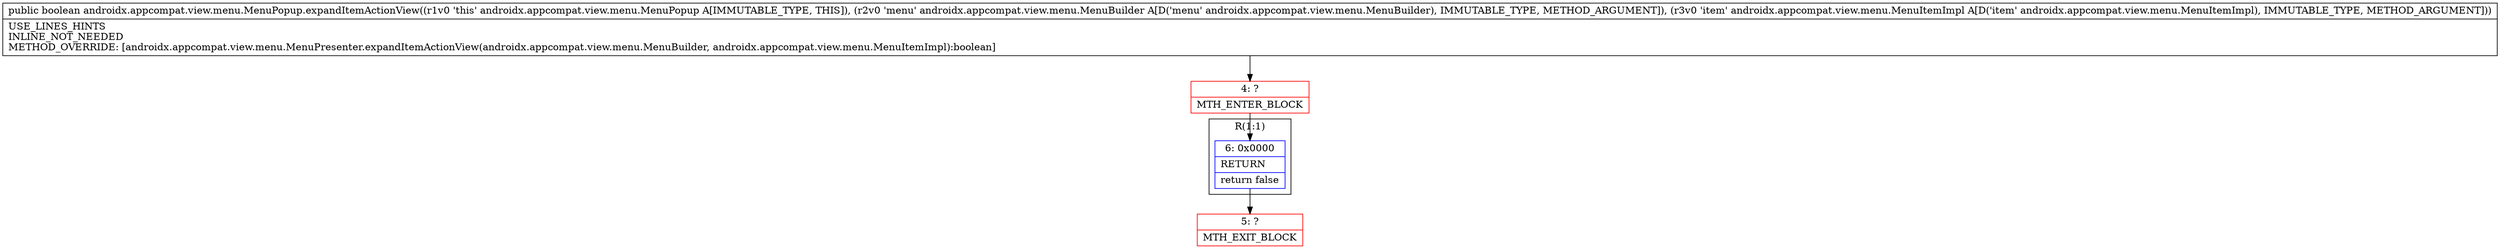digraph "CFG forandroidx.appcompat.view.menu.MenuPopup.expandItemActionView(Landroidx\/appcompat\/view\/menu\/MenuBuilder;Landroidx\/appcompat\/view\/menu\/MenuItemImpl;)Z" {
subgraph cluster_Region_453026361 {
label = "R(1:1)";
node [shape=record,color=blue];
Node_6 [shape=record,label="{6\:\ 0x0000|RETURN\l|return false\l}"];
}
Node_4 [shape=record,color=red,label="{4\:\ ?|MTH_ENTER_BLOCK\l}"];
Node_5 [shape=record,color=red,label="{5\:\ ?|MTH_EXIT_BLOCK\l}"];
MethodNode[shape=record,label="{public boolean androidx.appcompat.view.menu.MenuPopup.expandItemActionView((r1v0 'this' androidx.appcompat.view.menu.MenuPopup A[IMMUTABLE_TYPE, THIS]), (r2v0 'menu' androidx.appcompat.view.menu.MenuBuilder A[D('menu' androidx.appcompat.view.menu.MenuBuilder), IMMUTABLE_TYPE, METHOD_ARGUMENT]), (r3v0 'item' androidx.appcompat.view.menu.MenuItemImpl A[D('item' androidx.appcompat.view.menu.MenuItemImpl), IMMUTABLE_TYPE, METHOD_ARGUMENT]))  | USE_LINES_HINTS\lINLINE_NOT_NEEDED\lMETHOD_OVERRIDE: [androidx.appcompat.view.menu.MenuPresenter.expandItemActionView(androidx.appcompat.view.menu.MenuBuilder, androidx.appcompat.view.menu.MenuItemImpl):boolean]\l}"];
MethodNode -> Node_4;Node_6 -> Node_5;
Node_4 -> Node_6;
}

